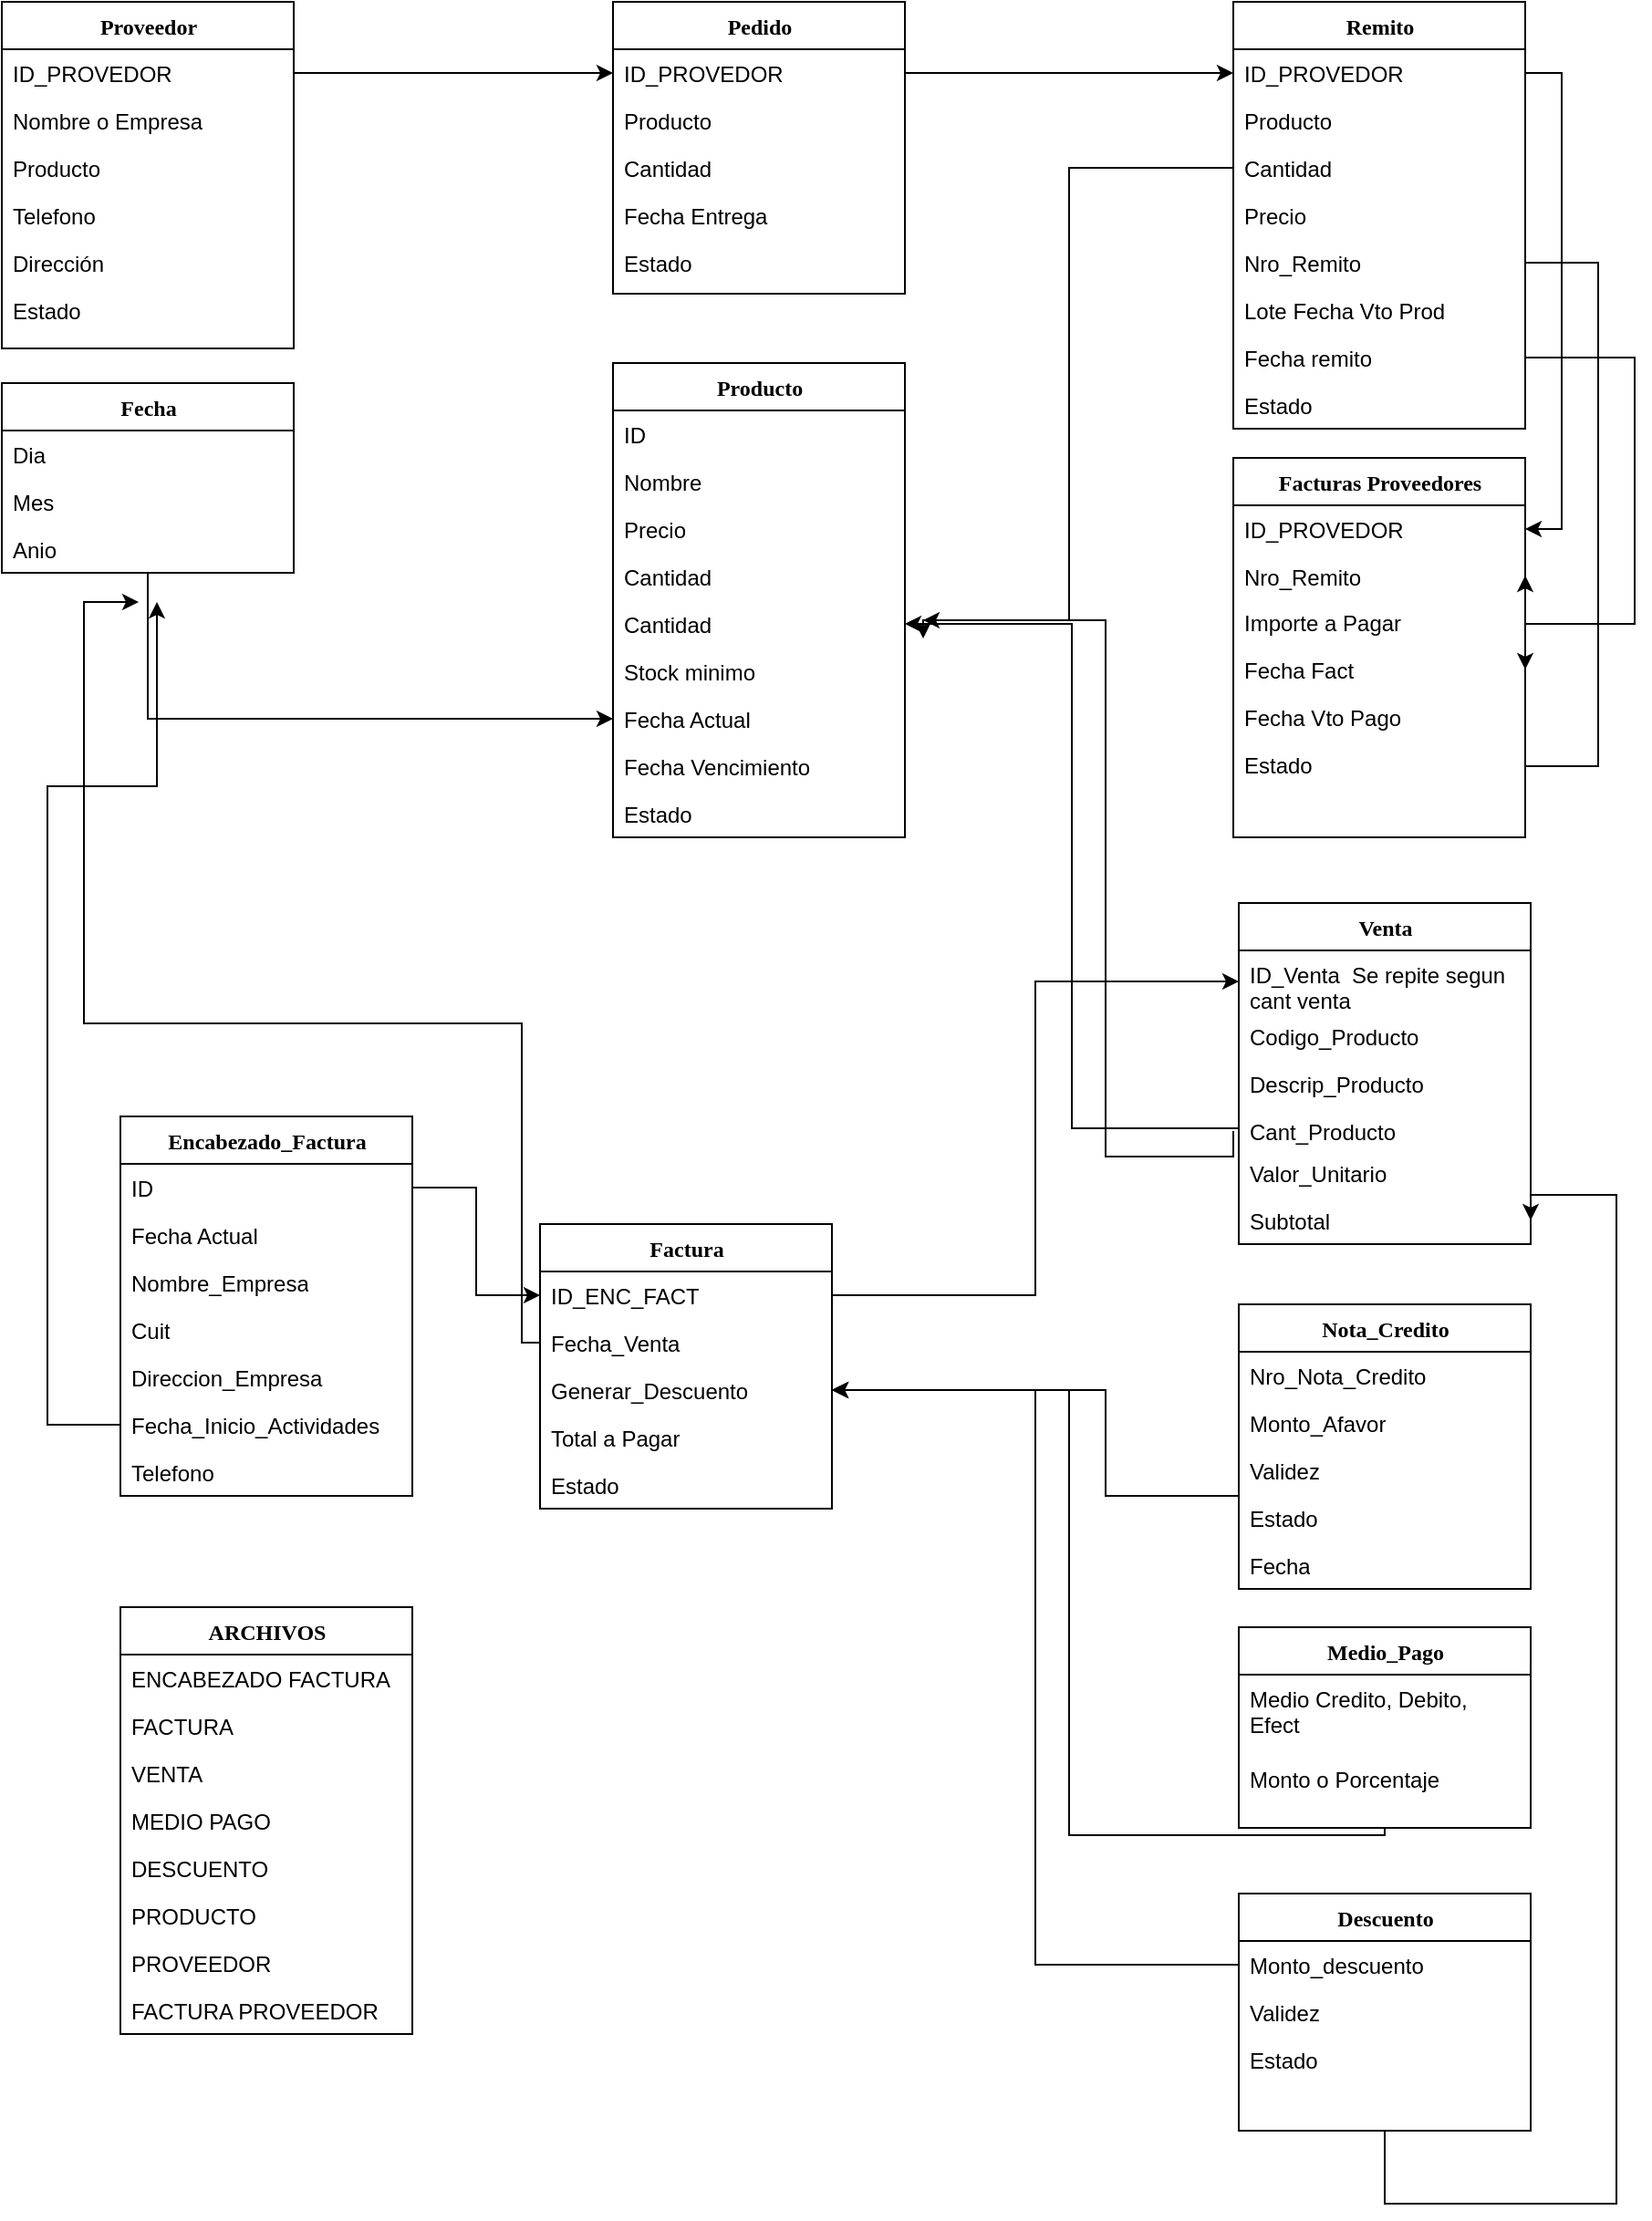 <mxfile version="13.7.8" type="device"><diagram name="Page-1" id="9f46799a-70d6-7492-0946-bef42562c5a5"><mxGraphModel dx="1581" dy="1606" grid="1" gridSize="10" guides="1" tooltips="1" connect="1" arrows="1" fold="1" page="1" pageScale="1" pageWidth="1100" pageHeight="850" background="#ffffff" math="0" shadow="0"><root><mxCell id="0"/><mxCell id="1" parent="0"/><mxCell id="5ATSMkaQj4c0prXv33QN-11" style="edgeStyle=orthogonalEdgeStyle;rounded=0;orthogonalLoop=1;jettySize=auto;html=1;" parent="1" source="78961159f06e98e8-30" target="E1xkY9IaCRlsvTI7fgck-6" edge="1"><mxGeometry relative="1" as="geometry"/></mxCell><mxCell id="5ATSMkaQj4c0prXv33QN-2" style="edgeStyle=orthogonalEdgeStyle;rounded=0;orthogonalLoop=1;jettySize=auto;html=1;entryX=0;entryY=0.5;entryDx=0;entryDy=0;" parent="1" source="78961159f06e98e8-44" target="E1xkY9IaCRlsvTI7fgck-26" edge="1"><mxGeometry relative="1" as="geometry"/></mxCell><mxCell id="78961159f06e98e8-43" value="Encabezado_Factura" style="swimlane;html=1;fontStyle=1;align=center;verticalAlign=top;childLayout=stackLayout;horizontal=1;startSize=26;horizontalStack=0;resizeParent=1;resizeLast=0;collapsible=1;marginBottom=0;swimlaneFillColor=#ffffff;rounded=0;shadow=0;comic=0;labelBackgroundColor=none;strokeWidth=1;fillColor=none;fontFamily=Verdana;fontSize=12" parent="1" vertex="1"><mxGeometry x="190" y="-218" width="160" height="208" as="geometry"/></mxCell><mxCell id="78961159f06e98e8-44" value="ID" style="text;html=1;strokeColor=none;fillColor=none;align=left;verticalAlign=top;spacingLeft=4;spacingRight=4;whiteSpace=wrap;overflow=hidden;rotatable=0;points=[[0,0.5],[1,0.5]];portConstraint=eastwest;" parent="78961159f06e98e8-43" vertex="1"><mxGeometry y="26" width="160" height="26" as="geometry"/></mxCell><mxCell id="E1xkY9IaCRlsvTI7fgck-18" value="Fecha Actual" style="text;html=1;strokeColor=none;fillColor=none;align=left;verticalAlign=top;spacingLeft=4;spacingRight=4;whiteSpace=wrap;overflow=hidden;rotatable=0;points=[[0,0.5],[1,0.5]];portConstraint=eastwest;" parent="78961159f06e98e8-43" vertex="1"><mxGeometry y="52" width="160" height="26" as="geometry"/></mxCell><mxCell id="E1xkY9IaCRlsvTI7fgck-19" value="Nombre_Empresa" style="text;html=1;strokeColor=none;fillColor=none;align=left;verticalAlign=top;spacingLeft=4;spacingRight=4;whiteSpace=wrap;overflow=hidden;rotatable=0;points=[[0,0.5],[1,0.5]];portConstraint=eastwest;" parent="78961159f06e98e8-43" vertex="1"><mxGeometry y="78" width="160" height="26" as="geometry"/></mxCell><mxCell id="E1xkY9IaCRlsvTI7fgck-20" value="Cuit" style="text;html=1;strokeColor=none;fillColor=none;align=left;verticalAlign=top;spacingLeft=4;spacingRight=4;whiteSpace=wrap;overflow=hidden;rotatable=0;points=[[0,0.5],[1,0.5]];portConstraint=eastwest;" parent="78961159f06e98e8-43" vertex="1"><mxGeometry y="104" width="160" height="26" as="geometry"/></mxCell><mxCell id="E1xkY9IaCRlsvTI7fgck-21" value="Direccion_Empresa" style="text;html=1;strokeColor=none;fillColor=none;align=left;verticalAlign=top;spacingLeft=4;spacingRight=4;whiteSpace=wrap;overflow=hidden;rotatable=0;points=[[0,0.5],[1,0.5]];portConstraint=eastwest;" parent="78961159f06e98e8-43" vertex="1"><mxGeometry y="130" width="160" height="26" as="geometry"/></mxCell><mxCell id="E1xkY9IaCRlsvTI7fgck-22" value="Fecha_Inicio_Actividades" style="text;html=1;strokeColor=none;fillColor=none;align=left;verticalAlign=top;spacingLeft=4;spacingRight=4;whiteSpace=wrap;overflow=hidden;rotatable=0;points=[[0,0.5],[1,0.5]];portConstraint=eastwest;" parent="78961159f06e98e8-43" vertex="1"><mxGeometry y="156" width="160" height="26" as="geometry"/></mxCell><mxCell id="E1xkY9IaCRlsvTI7fgck-23" value="Telefono" style="text;html=1;strokeColor=none;fillColor=none;align=left;verticalAlign=top;spacingLeft=4;spacingRight=4;whiteSpace=wrap;overflow=hidden;rotatable=0;points=[[0,0.5],[1,0.5]];portConstraint=eastwest;" parent="78961159f06e98e8-43" vertex="1"><mxGeometry y="182" width="160" height="26" as="geometry"/></mxCell><mxCell id="5ATSMkaQj4c0prXv33QN-12" style="edgeStyle=orthogonalEdgeStyle;rounded=0;orthogonalLoop=1;jettySize=auto;html=1;" parent="1" source="E1xkY9IaCRlsvTI7fgck-26" target="5ATSMkaQj4c0prXv33QN-1" edge="1"><mxGeometry relative="1" as="geometry"/></mxCell><mxCell id="78961159f06e98e8-108" value="Factura" style="swimlane;html=1;fontStyle=1;align=center;verticalAlign=top;childLayout=stackLayout;horizontal=1;startSize=26;horizontalStack=0;resizeParent=1;resizeLast=0;collapsible=1;marginBottom=0;swimlaneFillColor=#ffffff;rounded=0;shadow=0;comic=0;labelBackgroundColor=none;strokeWidth=1;fillColor=none;fontFamily=Verdana;fontSize=12" parent="1" vertex="1"><mxGeometry x="420" y="-159" width="160" height="156" as="geometry"/></mxCell><mxCell id="E1xkY9IaCRlsvTI7fgck-26" value="ID_ENC_FACT" style="text;html=1;strokeColor=none;fillColor=none;align=left;verticalAlign=top;spacingLeft=4;spacingRight=4;whiteSpace=wrap;overflow=hidden;rotatable=0;points=[[0,0.5],[1,0.5]];portConstraint=eastwest;" parent="78961159f06e98e8-108" vertex="1"><mxGeometry y="26" width="160" height="26" as="geometry"/></mxCell><mxCell id="E1xkY9IaCRlsvTI7fgck-36" value="Fecha_Venta" style="text;html=1;strokeColor=none;fillColor=none;align=left;verticalAlign=top;spacingLeft=4;spacingRight=4;whiteSpace=wrap;overflow=hidden;rotatable=0;points=[[0,0.5],[1,0.5]];portConstraint=eastwest;" parent="78961159f06e98e8-108" vertex="1"><mxGeometry y="52" width="160" height="26" as="geometry"/></mxCell><mxCell id="E1xkY9IaCRlsvTI7fgck-37" value="Generar_Descuento&lt;br&gt;" style="text;html=1;strokeColor=none;fillColor=none;align=left;verticalAlign=top;spacingLeft=4;spacingRight=4;whiteSpace=wrap;overflow=hidden;rotatable=0;points=[[0,0.5],[1,0.5]];portConstraint=eastwest;" parent="78961159f06e98e8-108" vertex="1"><mxGeometry y="78" width="160" height="26" as="geometry"/></mxCell><mxCell id="E1xkY9IaCRlsvTI7fgck-38" value="Total a Pagar" style="text;html=1;strokeColor=none;fillColor=none;align=left;verticalAlign=top;spacingLeft=4;spacingRight=4;whiteSpace=wrap;overflow=hidden;rotatable=0;points=[[0,0.5],[1,0.5]];portConstraint=eastwest;" parent="78961159f06e98e8-108" vertex="1"><mxGeometry y="104" width="160" height="26" as="geometry"/></mxCell><mxCell id="x6m0M8zV9WB_cd7APug5-1" value="Estado" style="text;html=1;strokeColor=none;fillColor=none;align=left;verticalAlign=top;spacingLeft=4;spacingRight=4;whiteSpace=wrap;overflow=hidden;rotatable=0;points=[[0,0.5],[1,0.5]];portConstraint=eastwest;" vertex="1" parent="78961159f06e98e8-108"><mxGeometry y="130" width="160" height="26" as="geometry"/></mxCell><mxCell id="5ATSMkaQj4c0prXv33QN-14" style="edgeStyle=orthogonalEdgeStyle;rounded=0;orthogonalLoop=1;jettySize=auto;html=1;entryX=1;entryY=0.5;entryDx=0;entryDy=0;" parent="1" source="78961159f06e98e8-96" target="E1xkY9IaCRlsvTI7fgck-37" edge="1"><mxGeometry relative="1" as="geometry"><Array as="points"><mxPoint x="730" y="-10"/><mxPoint x="730" y="-68"/></Array></mxGeometry></mxCell><mxCell id="5ATSMkaQj4c0prXv33QN-24" style="edgeStyle=orthogonalEdgeStyle;rounded=0;orthogonalLoop=1;jettySize=auto;html=1;entryX=1;entryY=0.5;entryDx=0;entryDy=0;" parent="1" source="5ATSMkaQj4c0prXv33QN-16" target="E1xkY9IaCRlsvTI7fgck-37" edge="1"><mxGeometry relative="1" as="geometry"><mxPoint x="610" y="-9" as="targetPoint"/><Array as="points"><mxPoint x="710" y="176"/><mxPoint x="710" y="-68"/></Array></mxGeometry></mxCell><mxCell id="5ATSMkaQj4c0prXv33QN-25" style="edgeStyle=orthogonalEdgeStyle;rounded=0;orthogonalLoop=1;jettySize=auto;html=1;entryX=1;entryY=0.5;entryDx=0;entryDy=0;" parent="1" source="78961159f06e98e8-83" target="E1xkY9IaCRlsvTI7fgck-37" edge="1"><mxGeometry relative="1" as="geometry"><mxPoint x="610" y="-49" as="targetPoint"/></mxGeometry></mxCell><mxCell id="5ATSMkaQj4c0prXv33QN-4" value="Venta" style="swimlane;html=1;fontStyle=1;align=center;verticalAlign=top;childLayout=stackLayout;horizontal=1;startSize=26;horizontalStack=0;resizeParent=1;resizeLast=0;collapsible=1;marginBottom=0;swimlaneFillColor=#ffffff;rounded=0;shadow=0;comic=0;labelBackgroundColor=none;strokeWidth=1;fillColor=none;fontFamily=Verdana;fontSize=12" parent="1" vertex="1"><mxGeometry x="803" y="-335" width="160" height="187" as="geometry"/></mxCell><mxCell id="5ATSMkaQj4c0prXv33QN-1" value="ID_Venta&amp;nbsp; Se repite segun cant venta" style="text;html=1;strokeColor=none;fillColor=none;align=left;verticalAlign=top;spacingLeft=4;spacingRight=4;whiteSpace=wrap;overflow=hidden;rotatable=0;points=[[0,0.5],[1,0.5]];portConstraint=eastwest;" parent="5ATSMkaQj4c0prXv33QN-4" vertex="1"><mxGeometry y="26" width="160" height="34" as="geometry"/></mxCell><mxCell id="5ATSMkaQj4c0prXv33QN-10" value="Codigo_Producto" style="text;html=1;strokeColor=none;fillColor=none;align=left;verticalAlign=top;spacingLeft=4;spacingRight=4;whiteSpace=wrap;overflow=hidden;rotatable=0;points=[[0,0.5],[1,0.5]];portConstraint=eastwest;" parent="5ATSMkaQj4c0prXv33QN-4" vertex="1"><mxGeometry y="60" width="160" height="26" as="geometry"/></mxCell><mxCell id="5ATSMkaQj4c0prXv33QN-8" value="Descrip_Producto" style="text;html=1;strokeColor=none;fillColor=none;align=left;verticalAlign=top;spacingLeft=4;spacingRight=4;whiteSpace=wrap;overflow=hidden;rotatable=0;points=[[0,0.5],[1,0.5]];portConstraint=eastwest;" parent="5ATSMkaQj4c0prXv33QN-4" vertex="1"><mxGeometry y="86" width="160" height="26" as="geometry"/></mxCell><mxCell id="E1xkY9IaCRlsvTI7fgck-29" value="Cant_Producto" style="text;html=1;strokeColor=none;fillColor=none;align=left;verticalAlign=top;spacingLeft=4;spacingRight=4;whiteSpace=wrap;overflow=hidden;rotatable=0;points=[[0,0.5],[1,0.5]];portConstraint=eastwest;" parent="5ATSMkaQj4c0prXv33QN-4" vertex="1"><mxGeometry y="112" width="160" height="23" as="geometry"/></mxCell><mxCell id="E1xkY9IaCRlsvTI7fgck-30" value="Valor_Unitario" style="text;html=1;strokeColor=none;fillColor=none;align=left;verticalAlign=top;spacingLeft=4;spacingRight=4;whiteSpace=wrap;overflow=hidden;rotatable=0;points=[[0,0.5],[1,0.5]];portConstraint=eastwest;" parent="5ATSMkaQj4c0prXv33QN-4" vertex="1"><mxGeometry y="135" width="160" height="26" as="geometry"/></mxCell><mxCell id="5ATSMkaQj4c0prXv33QN-9" value="Subtotal" style="text;html=1;strokeColor=none;fillColor=none;align=left;verticalAlign=top;spacingLeft=4;spacingRight=4;whiteSpace=wrap;overflow=hidden;rotatable=0;points=[[0,0.5],[1,0.5]];portConstraint=eastwest;" parent="5ATSMkaQj4c0prXv33QN-4" vertex="1"><mxGeometry y="161" width="160" height="26" as="geometry"/></mxCell><mxCell id="5ATSMkaQj4c0prXv33QN-31" style="edgeStyle=orthogonalEdgeStyle;rounded=0;orthogonalLoop=1;jettySize=auto;html=1;entryX=1;entryY=0.5;entryDx=0;entryDy=0;" parent="1" source="78961159f06e98e8-82" target="5ATSMkaQj4c0prXv33QN-9" edge="1"><mxGeometry relative="1" as="geometry"><mxPoint x="1030" y="-240" as="targetPoint"/><Array as="points"><mxPoint x="883" y="378"/><mxPoint x="1010" y="378"/><mxPoint x="1010" y="-175"/><mxPoint x="963" y="-175"/></Array></mxGeometry></mxCell><mxCell id="5ATSMkaQj4c0prXv33QN-27" style="edgeStyle=orthogonalEdgeStyle;rounded=0;orthogonalLoop=1;jettySize=auto;html=1;" parent="1" edge="1"><mxGeometry relative="1" as="geometry"><mxPoint x="630" y="-490" as="targetPoint"/><Array as="points"><mxPoint x="730" y="-196"/><mxPoint x="730" y="-490"/></Array><mxPoint x="800" y="-210" as="sourcePoint"/></mxGeometry></mxCell><mxCell id="5ATSMkaQj4c0prXv33QN-28" style="edgeStyle=orthogonalEdgeStyle;rounded=0;orthogonalLoop=1;jettySize=auto;html=1;" parent="1" source="E1xkY9IaCRlsvTI7fgck-29" target="5ATSMkaQj4c0prXv33QN-26" edge="1"><mxGeometry relative="1" as="geometry"><mxPoint x="690" y="-379" as="targetPoint"/></mxGeometry></mxCell><mxCell id="5ATSMkaQj4c0prXv33QN-29" style="edgeStyle=orthogonalEdgeStyle;rounded=0;orthogonalLoop=1;jettySize=auto;html=1;" parent="1" source="E1xkY9IaCRlsvTI7fgck-22" edge="1"><mxGeometry relative="1" as="geometry"><mxPoint x="210" y="-500" as="targetPoint"/><Array as="points"><mxPoint x="150" y="-49"/><mxPoint x="150" y="-399"/></Array></mxGeometry></mxCell><mxCell id="5ATSMkaQj4c0prXv33QN-30" style="edgeStyle=orthogonalEdgeStyle;rounded=0;orthogonalLoop=1;jettySize=auto;html=1;exitX=0;exitY=0.5;exitDx=0;exitDy=0;" parent="1" source="E1xkY9IaCRlsvTI7fgck-36" edge="1"><mxGeometry relative="1" as="geometry"><mxPoint x="200" y="-500" as="targetPoint"/><mxPoint x="410" y="-94" as="sourcePoint"/><Array as="points"><mxPoint x="410" y="-94"/><mxPoint x="410" y="-269"/><mxPoint x="170" y="-269"/></Array></mxGeometry></mxCell><mxCell id="5ATSMkaQj4c0prXv33QN-33" value="ARCHIVOS" style="swimlane;html=1;fontStyle=1;align=center;verticalAlign=top;childLayout=stackLayout;horizontal=1;startSize=26;horizontalStack=0;resizeParent=1;resizeLast=0;collapsible=1;marginBottom=0;swimlaneFillColor=#ffffff;rounded=0;shadow=0;comic=0;labelBackgroundColor=none;strokeWidth=1;fillColor=none;fontFamily=Verdana;fontSize=12" parent="1" vertex="1"><mxGeometry x="190" y="51" width="160" height="234" as="geometry"/></mxCell><mxCell id="5ATSMkaQj4c0prXv33QN-35" value="ENCABEZADO FACTURA" style="text;html=1;strokeColor=none;fillColor=none;align=left;verticalAlign=top;spacingLeft=4;spacingRight=4;whiteSpace=wrap;overflow=hidden;rotatable=0;points=[[0,0.5],[1,0.5]];portConstraint=eastwest;" parent="5ATSMkaQj4c0prXv33QN-33" vertex="1"><mxGeometry y="26" width="160" height="26" as="geometry"/></mxCell><mxCell id="5ATSMkaQj4c0prXv33QN-36" value="FACTURA" style="text;html=1;strokeColor=none;fillColor=none;align=left;verticalAlign=top;spacingLeft=4;spacingRight=4;whiteSpace=wrap;overflow=hidden;rotatable=0;points=[[0,0.5],[1,0.5]];portConstraint=eastwest;" parent="5ATSMkaQj4c0prXv33QN-33" vertex="1"><mxGeometry y="52" width="160" height="26" as="geometry"/></mxCell><mxCell id="5ATSMkaQj4c0prXv33QN-37" value="VENTA" style="text;html=1;strokeColor=none;fillColor=none;align=left;verticalAlign=top;spacingLeft=4;spacingRight=4;whiteSpace=wrap;overflow=hidden;rotatable=0;points=[[0,0.5],[1,0.5]];portConstraint=eastwest;" parent="5ATSMkaQj4c0prXv33QN-33" vertex="1"><mxGeometry y="78" width="160" height="26" as="geometry"/></mxCell><mxCell id="5ATSMkaQj4c0prXv33QN-38" value="MEDIO PAGO" style="text;html=1;strokeColor=none;fillColor=none;align=left;verticalAlign=top;spacingLeft=4;spacingRight=4;whiteSpace=wrap;overflow=hidden;rotatable=0;points=[[0,0.5],[1,0.5]];portConstraint=eastwest;" parent="5ATSMkaQj4c0prXv33QN-33" vertex="1"><mxGeometry y="104" width="160" height="26" as="geometry"/></mxCell><mxCell id="5ATSMkaQj4c0prXv33QN-39" value="DESCUENTO" style="text;html=1;strokeColor=none;fillColor=none;align=left;verticalAlign=top;spacingLeft=4;spacingRight=4;whiteSpace=wrap;overflow=hidden;rotatable=0;points=[[0,0.5],[1,0.5]];portConstraint=eastwest;" parent="5ATSMkaQj4c0prXv33QN-33" vertex="1"><mxGeometry y="130" width="160" height="26" as="geometry"/></mxCell><mxCell id="5ATSMkaQj4c0prXv33QN-40" value="PRODUCTO" style="text;html=1;strokeColor=none;fillColor=none;align=left;verticalAlign=top;spacingLeft=4;spacingRight=4;whiteSpace=wrap;overflow=hidden;rotatable=0;points=[[0,0.5],[1,0.5]];portConstraint=eastwest;" parent="5ATSMkaQj4c0prXv33QN-33" vertex="1"><mxGeometry y="156" width="160" height="26" as="geometry"/></mxCell><mxCell id="5ATSMkaQj4c0prXv33QN-49" value="PROVEEDOR" style="text;html=1;strokeColor=none;fillColor=none;align=left;verticalAlign=top;spacingLeft=4;spacingRight=4;whiteSpace=wrap;overflow=hidden;rotatable=0;points=[[0,0.5],[1,0.5]];portConstraint=eastwest;" parent="5ATSMkaQj4c0prXv33QN-33" vertex="1"><mxGeometry y="182" width="160" height="26" as="geometry"/></mxCell><mxCell id="5ATSMkaQj4c0prXv33QN-92" value="FACTURA PROVEEDOR" style="text;html=1;strokeColor=none;fillColor=none;align=left;verticalAlign=top;spacingLeft=4;spacingRight=4;whiteSpace=wrap;overflow=hidden;rotatable=0;points=[[0,0.5],[1,0.5]];portConstraint=eastwest;" parent="5ATSMkaQj4c0prXv33QN-33" vertex="1"><mxGeometry y="208" width="160" height="26" as="geometry"/></mxCell><mxCell id="78961159f06e98e8-95" value="Nota_Credito" style="swimlane;html=1;fontStyle=1;align=center;verticalAlign=top;childLayout=stackLayout;horizontal=1;startSize=26;horizontalStack=0;resizeParent=1;resizeLast=0;collapsible=1;marginBottom=0;swimlaneFillColor=#ffffff;rounded=0;shadow=0;comic=0;labelBackgroundColor=none;strokeWidth=1;fillColor=none;fontFamily=Verdana;fontSize=12" parent="1" vertex="1"><mxGeometry x="803" y="-115" width="160" height="156" as="geometry"/></mxCell><mxCell id="78961159f06e98e8-96" value="Nro_Nota_Credito" style="text;html=1;strokeColor=none;fillColor=none;align=left;verticalAlign=top;spacingLeft=4;spacingRight=4;whiteSpace=wrap;overflow=hidden;rotatable=0;points=[[0,0.5],[1,0.5]];portConstraint=eastwest;" parent="78961159f06e98e8-95" vertex="1"><mxGeometry y="26" width="160" height="26" as="geometry"/></mxCell><mxCell id="5ATSMkaQj4c0prXv33QN-13" value="Monto_Afavor" style="text;html=1;strokeColor=none;fillColor=none;align=left;verticalAlign=top;spacingLeft=4;spacingRight=4;whiteSpace=wrap;overflow=hidden;rotatable=0;points=[[0,0.5],[1,0.5]];portConstraint=eastwest;" parent="78961159f06e98e8-95" vertex="1"><mxGeometry y="52" width="160" height="26" as="geometry"/></mxCell><mxCell id="78961159f06e98e8-97" value="Validez" style="text;html=1;strokeColor=none;fillColor=none;align=left;verticalAlign=top;spacingLeft=4;spacingRight=4;whiteSpace=wrap;overflow=hidden;rotatable=0;points=[[0,0.5],[1,0.5]];portConstraint=eastwest;" parent="78961159f06e98e8-95" vertex="1"><mxGeometry y="78" width="160" height="26" as="geometry"/></mxCell><mxCell id="78961159f06e98e8-98" value="Estado" style="text;html=1;strokeColor=none;fillColor=none;align=left;verticalAlign=top;spacingLeft=4;spacingRight=4;whiteSpace=wrap;overflow=hidden;rotatable=0;points=[[0,0.5],[1,0.5]];portConstraint=eastwest;" parent="78961159f06e98e8-95" vertex="1"><mxGeometry y="104" width="160" height="26" as="geometry"/></mxCell><mxCell id="5ATSMkaQj4c0prXv33QN-41" value="Fecha" style="text;html=1;strokeColor=none;fillColor=none;align=left;verticalAlign=top;spacingLeft=4;spacingRight=4;whiteSpace=wrap;overflow=hidden;rotatable=0;points=[[0,0.5],[1,0.5]];portConstraint=eastwest;" parent="78961159f06e98e8-95" vertex="1"><mxGeometry y="130" width="160" height="26" as="geometry"/></mxCell><mxCell id="5ATSMkaQj4c0prXv33QN-15" value="Medio_Pago" style="swimlane;html=1;fontStyle=1;align=center;verticalAlign=top;childLayout=stackLayout;horizontal=1;startSize=26;horizontalStack=0;resizeParent=1;resizeLast=0;collapsible=1;marginBottom=0;swimlaneFillColor=#ffffff;rounded=0;shadow=0;comic=0;labelBackgroundColor=none;strokeWidth=1;fillColor=none;fontFamily=Verdana;fontSize=12" parent="1" vertex="1"><mxGeometry x="803" y="62" width="160" height="110" as="geometry"/></mxCell><mxCell id="5ATSMkaQj4c0prXv33QN-16" value="Medio Credito, Debito, Efect" style="text;html=1;strokeColor=none;fillColor=none;align=left;verticalAlign=top;spacingLeft=4;spacingRight=4;whiteSpace=wrap;overflow=hidden;rotatable=0;points=[[0,0.5],[1,0.5]];portConstraint=eastwest;" parent="5ATSMkaQj4c0prXv33QN-15" vertex="1"><mxGeometry y="26" width="160" height="44" as="geometry"/></mxCell><mxCell id="5ATSMkaQj4c0prXv33QN-17" value="Monto o Porcentaje" style="text;html=1;strokeColor=none;fillColor=none;align=left;verticalAlign=top;spacingLeft=4;spacingRight=4;whiteSpace=wrap;overflow=hidden;rotatable=0;points=[[0,0.5],[1,0.5]];portConstraint=eastwest;" parent="5ATSMkaQj4c0prXv33QN-15" vertex="1"><mxGeometry y="70" width="160" height="26" as="geometry"/></mxCell><mxCell id="78961159f06e98e8-82" value="Descuento" style="swimlane;html=1;fontStyle=1;align=center;verticalAlign=top;childLayout=stackLayout;horizontal=1;startSize=26;horizontalStack=0;resizeParent=1;resizeLast=0;collapsible=1;marginBottom=0;swimlaneFillColor=#ffffff;rounded=0;shadow=0;comic=0;labelBackgroundColor=none;strokeWidth=1;fillColor=none;fontFamily=Verdana;fontSize=12" parent="1" vertex="1"><mxGeometry x="803" y="208" width="160" height="130" as="geometry"/></mxCell><mxCell id="78961159f06e98e8-83" value="Monto_descuento" style="text;html=1;strokeColor=none;fillColor=none;align=left;verticalAlign=top;spacingLeft=4;spacingRight=4;whiteSpace=wrap;overflow=hidden;rotatable=0;points=[[0,0.5],[1,0.5]];portConstraint=eastwest;" parent="78961159f06e98e8-82" vertex="1"><mxGeometry y="26" width="160" height="26" as="geometry"/></mxCell><mxCell id="78961159f06e98e8-84" value="Validez" style="text;html=1;strokeColor=none;fillColor=none;align=left;verticalAlign=top;spacingLeft=4;spacingRight=4;whiteSpace=wrap;overflow=hidden;rotatable=0;points=[[0,0.5],[1,0.5]];portConstraint=eastwest;" parent="78961159f06e98e8-82" vertex="1"><mxGeometry y="52" width="160" height="26" as="geometry"/></mxCell><mxCell id="78961159f06e98e8-85" value="Estado" style="text;html=1;strokeColor=none;fillColor=none;align=left;verticalAlign=top;spacingLeft=4;spacingRight=4;whiteSpace=wrap;overflow=hidden;rotatable=0;points=[[0,0.5],[1,0.5]];portConstraint=eastwest;" parent="78961159f06e98e8-82" vertex="1"><mxGeometry y="78" width="160" height="26" as="geometry"/></mxCell><mxCell id="78961159f06e98e8-86" value="" style="text;html=1;strokeColor=none;fillColor=none;align=left;verticalAlign=top;spacingLeft=4;spacingRight=4;whiteSpace=wrap;overflow=hidden;rotatable=0;points=[[0,0.5],[1,0.5]];portConstraint=eastwest;" parent="78961159f06e98e8-82" vertex="1"><mxGeometry y="104" width="160" height="26" as="geometry"/></mxCell><mxCell id="5ATSMkaQj4c0prXv33QN-60" value="Facturas Proveedores" style="swimlane;html=1;fontStyle=1;align=center;verticalAlign=top;childLayout=stackLayout;horizontal=1;startSize=26;horizontalStack=0;resizeParent=1;resizeLast=0;collapsible=1;marginBottom=0;swimlaneFillColor=#ffffff;rounded=0;shadow=0;comic=0;labelBackgroundColor=none;strokeWidth=1;fillColor=none;fontFamily=Verdana;fontSize=12" parent="1" vertex="1"><mxGeometry x="800" y="-579" width="160" height="208" as="geometry"/></mxCell><mxCell id="5ATSMkaQj4c0prXv33QN-61" value="ID_PROVEDOR" style="text;html=1;strokeColor=none;fillColor=none;align=left;verticalAlign=top;spacingLeft=4;spacingRight=4;whiteSpace=wrap;overflow=hidden;rotatable=0;points=[[0,0.5],[1,0.5]];portConstraint=eastwest;" parent="5ATSMkaQj4c0prXv33QN-60" vertex="1"><mxGeometry y="26" width="160" height="26" as="geometry"/></mxCell><mxCell id="5ATSMkaQj4c0prXv33QN-91" value="Nro_Remito" style="text;html=1;strokeColor=none;fillColor=none;align=left;verticalAlign=top;spacingLeft=4;spacingRight=4;whiteSpace=wrap;overflow=hidden;rotatable=0;points=[[0,0.5],[1,0.5]];portConstraint=eastwest;" parent="5ATSMkaQj4c0prXv33QN-60" vertex="1"><mxGeometry y="52" width="160" height="25" as="geometry"/></mxCell><mxCell id="5ATSMkaQj4c0prXv33QN-62" value="Importe a Pagar" style="text;html=1;strokeColor=none;fillColor=none;align=left;verticalAlign=top;spacingLeft=4;spacingRight=4;whiteSpace=wrap;overflow=hidden;rotatable=0;points=[[0,0.5],[1,0.5]];portConstraint=eastwest;" parent="5ATSMkaQj4c0prXv33QN-60" vertex="1"><mxGeometry y="77" width="160" height="26" as="geometry"/></mxCell><mxCell id="5ATSMkaQj4c0prXv33QN-63" value="Fecha Fact" style="text;html=1;strokeColor=none;fillColor=none;align=left;verticalAlign=top;spacingLeft=4;spacingRight=4;whiteSpace=wrap;overflow=hidden;rotatable=0;points=[[0,0.5],[1,0.5]];portConstraint=eastwest;" parent="5ATSMkaQj4c0prXv33QN-60" vertex="1"><mxGeometry y="103" width="160" height="26" as="geometry"/></mxCell><mxCell id="5ATSMkaQj4c0prXv33QN-75" value="Fecha Vto Pago" style="text;html=1;strokeColor=none;fillColor=none;align=left;verticalAlign=top;spacingLeft=4;spacingRight=4;whiteSpace=wrap;overflow=hidden;rotatable=0;points=[[0,0.5],[1,0.5]];portConstraint=eastwest;" parent="5ATSMkaQj4c0prXv33QN-60" vertex="1"><mxGeometry y="129" width="160" height="26" as="geometry"/></mxCell><mxCell id="5ATSMkaQj4c0prXv33QN-66" value="Estado" style="text;html=1;strokeColor=none;fillColor=none;align=left;verticalAlign=top;spacingLeft=4;spacingRight=4;whiteSpace=wrap;overflow=hidden;rotatable=0;points=[[0,0.5],[1,0.5]];portConstraint=eastwest;" parent="5ATSMkaQj4c0prXv33QN-60" vertex="1"><mxGeometry y="155" width="160" height="26" as="geometry"/></mxCell><mxCell id="5ATSMkaQj4c0prXv33QN-50" value="Proveedor" style="swimlane;html=1;fontStyle=1;align=center;verticalAlign=top;childLayout=stackLayout;horizontal=1;startSize=26;horizontalStack=0;resizeParent=1;resizeLast=0;collapsible=1;marginBottom=0;swimlaneFillColor=#ffffff;rounded=0;shadow=0;comic=0;labelBackgroundColor=none;strokeWidth=1;fillColor=none;fontFamily=Verdana;fontSize=12" parent="1" vertex="1"><mxGeometry x="125" y="-829" width="160" height="190" as="geometry"/></mxCell><mxCell id="5ATSMkaQj4c0prXv33QN-51" value="ID_PROVEDOR" style="text;html=1;strokeColor=none;fillColor=none;align=left;verticalAlign=top;spacingLeft=4;spacingRight=4;whiteSpace=wrap;overflow=hidden;rotatable=0;points=[[0,0.5],[1,0.5]];portConstraint=eastwest;" parent="5ATSMkaQj4c0prXv33QN-50" vertex="1"><mxGeometry y="26" width="160" height="26" as="geometry"/></mxCell><mxCell id="5ATSMkaQj4c0prXv33QN-52" value="Nombre o Empresa" style="text;html=1;strokeColor=none;fillColor=none;align=left;verticalAlign=top;spacingLeft=4;spacingRight=4;whiteSpace=wrap;overflow=hidden;rotatable=0;points=[[0,0.5],[1,0.5]];portConstraint=eastwest;" parent="5ATSMkaQj4c0prXv33QN-50" vertex="1"><mxGeometry y="52" width="160" height="26" as="geometry"/></mxCell><mxCell id="5ATSMkaQj4c0prXv33QN-53" value="Producto" style="text;html=1;strokeColor=none;fillColor=none;align=left;verticalAlign=top;spacingLeft=4;spacingRight=4;whiteSpace=wrap;overflow=hidden;rotatable=0;points=[[0,0.5],[1,0.5]];portConstraint=eastwest;" parent="5ATSMkaQj4c0prXv33QN-50" vertex="1"><mxGeometry y="78" width="160" height="26" as="geometry"/></mxCell><mxCell id="5ATSMkaQj4c0prXv33QN-54" value="Telefono" style="text;html=1;strokeColor=none;fillColor=none;align=left;verticalAlign=top;spacingLeft=4;spacingRight=4;whiteSpace=wrap;overflow=hidden;rotatable=0;points=[[0,0.5],[1,0.5]];portConstraint=eastwest;" parent="5ATSMkaQj4c0prXv33QN-50" vertex="1"><mxGeometry y="104" width="160" height="26" as="geometry"/></mxCell><mxCell id="5ATSMkaQj4c0prXv33QN-55" value="Dirección" style="text;html=1;strokeColor=none;fillColor=none;align=left;verticalAlign=top;spacingLeft=4;spacingRight=4;whiteSpace=wrap;overflow=hidden;rotatable=0;points=[[0,0.5],[1,0.5]];portConstraint=eastwest;" parent="5ATSMkaQj4c0prXv33QN-50" vertex="1"><mxGeometry y="130" width="160" height="26" as="geometry"/></mxCell><mxCell id="5ATSMkaQj4c0prXv33QN-59" value="Estado" style="text;html=1;strokeColor=none;fillColor=none;align=left;verticalAlign=top;spacingLeft=4;spacingRight=4;whiteSpace=wrap;overflow=hidden;rotatable=0;points=[[0,0.5],[1,0.5]];portConstraint=eastwest;" parent="5ATSMkaQj4c0prXv33QN-50" vertex="1"><mxGeometry y="156" width="160" height="26" as="geometry"/></mxCell><mxCell id="5ATSMkaQj4c0prXv33QN-76" value="Pedido" style="swimlane;html=1;fontStyle=1;align=center;verticalAlign=top;childLayout=stackLayout;horizontal=1;startSize=26;horizontalStack=0;resizeParent=1;resizeLast=0;collapsible=1;marginBottom=0;swimlaneFillColor=#ffffff;rounded=0;shadow=0;comic=0;labelBackgroundColor=none;strokeWidth=1;fillColor=none;fontFamily=Verdana;fontSize=12" parent="1" vertex="1"><mxGeometry x="460" y="-829" width="160" height="160" as="geometry"/></mxCell><mxCell id="5ATSMkaQj4c0prXv33QN-77" value="ID_PROVEDOR" style="text;html=1;strokeColor=none;fillColor=none;align=left;verticalAlign=top;spacingLeft=4;spacingRight=4;whiteSpace=wrap;overflow=hidden;rotatable=0;points=[[0,0.5],[1,0.5]];portConstraint=eastwest;" parent="5ATSMkaQj4c0prXv33QN-76" vertex="1"><mxGeometry y="26" width="160" height="26" as="geometry"/></mxCell><mxCell id="5ATSMkaQj4c0prXv33QN-78" value="Producto" style="text;html=1;strokeColor=none;fillColor=none;align=left;verticalAlign=top;spacingLeft=4;spacingRight=4;whiteSpace=wrap;overflow=hidden;rotatable=0;points=[[0,0.5],[1,0.5]];portConstraint=eastwest;" parent="5ATSMkaQj4c0prXv33QN-76" vertex="1"><mxGeometry y="52" width="160" height="26" as="geometry"/></mxCell><mxCell id="5ATSMkaQj4c0prXv33QN-79" value="Cantidad" style="text;html=1;strokeColor=none;fillColor=none;align=left;verticalAlign=top;spacingLeft=4;spacingRight=4;whiteSpace=wrap;overflow=hidden;rotatable=0;points=[[0,0.5],[1,0.5]];portConstraint=eastwest;" parent="5ATSMkaQj4c0prXv33QN-76" vertex="1"><mxGeometry y="78" width="160" height="26" as="geometry"/></mxCell><mxCell id="5ATSMkaQj4c0prXv33QN-82" value="Fecha Entrega" style="text;html=1;strokeColor=none;fillColor=none;align=left;verticalAlign=top;spacingLeft=4;spacingRight=4;whiteSpace=wrap;overflow=hidden;rotatable=0;points=[[0,0.5],[1,0.5]];portConstraint=eastwest;" parent="5ATSMkaQj4c0prXv33QN-76" vertex="1"><mxGeometry y="104" width="160" height="26" as="geometry"/></mxCell><mxCell id="5ATSMkaQj4c0prXv33QN-83" value="Estado" style="text;html=1;strokeColor=none;fillColor=none;align=left;verticalAlign=top;spacingLeft=4;spacingRight=4;whiteSpace=wrap;overflow=hidden;rotatable=0;points=[[0,0.5],[1,0.5]];portConstraint=eastwest;" parent="5ATSMkaQj4c0prXv33QN-76" vertex="1"><mxGeometry y="130" width="160" height="26" as="geometry"/></mxCell><mxCell id="5ATSMkaQj4c0prXv33QN-67" value="Remito" style="swimlane;html=1;fontStyle=1;align=center;verticalAlign=top;childLayout=stackLayout;horizontal=1;startSize=26;horizontalStack=0;resizeParent=1;resizeLast=0;collapsible=1;marginBottom=0;swimlaneFillColor=#ffffff;rounded=0;shadow=0;comic=0;labelBackgroundColor=none;strokeWidth=1;fillColor=none;fontFamily=Verdana;fontSize=12" parent="1" vertex="1"><mxGeometry x="800" y="-829" width="160" height="234" as="geometry"/></mxCell><mxCell id="5ATSMkaQj4c0prXv33QN-68" value="ID_PROVEDOR" style="text;html=1;strokeColor=none;fillColor=none;align=left;verticalAlign=top;spacingLeft=4;spacingRight=4;whiteSpace=wrap;overflow=hidden;rotatable=0;points=[[0,0.5],[1,0.5]];portConstraint=eastwest;" parent="5ATSMkaQj4c0prXv33QN-67" vertex="1"><mxGeometry y="26" width="160" height="26" as="geometry"/></mxCell><mxCell id="5ATSMkaQj4c0prXv33QN-69" value="Producto" style="text;html=1;strokeColor=none;fillColor=none;align=left;verticalAlign=top;spacingLeft=4;spacingRight=4;whiteSpace=wrap;overflow=hidden;rotatable=0;points=[[0,0.5],[1,0.5]];portConstraint=eastwest;" parent="5ATSMkaQj4c0prXv33QN-67" vertex="1"><mxGeometry y="52" width="160" height="26" as="geometry"/></mxCell><mxCell id="5ATSMkaQj4c0prXv33QN-70" value="Cantidad" style="text;html=1;strokeColor=none;fillColor=none;align=left;verticalAlign=top;spacingLeft=4;spacingRight=4;whiteSpace=wrap;overflow=hidden;rotatable=0;points=[[0,0.5],[1,0.5]];portConstraint=eastwest;" parent="5ATSMkaQj4c0prXv33QN-67" vertex="1"><mxGeometry y="78" width="160" height="26" as="geometry"/></mxCell><mxCell id="5ATSMkaQj4c0prXv33QN-71" value="Precio" style="text;html=1;strokeColor=none;fillColor=none;align=left;verticalAlign=top;spacingLeft=4;spacingRight=4;whiteSpace=wrap;overflow=hidden;rotatable=0;points=[[0,0.5],[1,0.5]];portConstraint=eastwest;" parent="5ATSMkaQj4c0prXv33QN-67" vertex="1"><mxGeometry y="104" width="160" height="26" as="geometry"/></mxCell><mxCell id="5ATSMkaQj4c0prXv33QN-72" value="Nro_Remito" style="text;html=1;strokeColor=none;fillColor=none;align=left;verticalAlign=top;spacingLeft=4;spacingRight=4;whiteSpace=wrap;overflow=hidden;rotatable=0;points=[[0,0.5],[1,0.5]];portConstraint=eastwest;" parent="5ATSMkaQj4c0prXv33QN-67" vertex="1"><mxGeometry y="130" width="160" height="26" as="geometry"/></mxCell><mxCell id="5ATSMkaQj4c0prXv33QN-73" value="Lote Fecha Vto Prod" style="text;html=1;strokeColor=none;fillColor=none;align=left;verticalAlign=top;spacingLeft=4;spacingRight=4;whiteSpace=wrap;overflow=hidden;rotatable=0;points=[[0,0.5],[1,0.5]];portConstraint=eastwest;" parent="5ATSMkaQj4c0prXv33QN-67" vertex="1"><mxGeometry y="156" width="160" height="26" as="geometry"/></mxCell><mxCell id="5ATSMkaQj4c0prXv33QN-89" value="Fecha remito" style="text;html=1;strokeColor=none;fillColor=none;align=left;verticalAlign=top;spacingLeft=4;spacingRight=4;whiteSpace=wrap;overflow=hidden;rotatable=0;points=[[0,0.5],[1,0.5]];portConstraint=eastwest;" parent="5ATSMkaQj4c0prXv33QN-67" vertex="1"><mxGeometry y="182" width="160" height="26" as="geometry"/></mxCell><mxCell id="5ATSMkaQj4c0prXv33QN-74" value="Estado" style="text;html=1;strokeColor=none;fillColor=none;align=left;verticalAlign=top;spacingLeft=4;spacingRight=4;whiteSpace=wrap;overflow=hidden;rotatable=0;points=[[0,0.5],[1,0.5]];portConstraint=eastwest;" parent="5ATSMkaQj4c0prXv33QN-67" vertex="1"><mxGeometry y="208" width="160" height="26" as="geometry"/></mxCell><mxCell id="5ATSMkaQj4c0prXv33QN-84" style="edgeStyle=orthogonalEdgeStyle;rounded=0;orthogonalLoop=1;jettySize=auto;html=1;entryX=0;entryY=0.5;entryDx=0;entryDy=0;" parent="1" source="5ATSMkaQj4c0prXv33QN-51" target="5ATSMkaQj4c0prXv33QN-77" edge="1"><mxGeometry relative="1" as="geometry"/></mxCell><mxCell id="5ATSMkaQj4c0prXv33QN-85" style="edgeStyle=orthogonalEdgeStyle;rounded=0;orthogonalLoop=1;jettySize=auto;html=1;entryX=0;entryY=0.5;entryDx=0;entryDy=0;" parent="1" source="5ATSMkaQj4c0prXv33QN-77" target="5ATSMkaQj4c0prXv33QN-68" edge="1"><mxGeometry relative="1" as="geometry"/></mxCell><mxCell id="5ATSMkaQj4c0prXv33QN-86" style="edgeStyle=orthogonalEdgeStyle;rounded=0;orthogonalLoop=1;jettySize=auto;html=1;" parent="1" source="5ATSMkaQj4c0prXv33QN-68" target="5ATSMkaQj4c0prXv33QN-61" edge="1"><mxGeometry relative="1" as="geometry"><Array as="points"><mxPoint x="980" y="-790"/><mxPoint x="980" y="-540"/></Array></mxGeometry></mxCell><mxCell id="5ATSMkaQj4c0prXv33QN-87" style="edgeStyle=orthogonalEdgeStyle;rounded=0;orthogonalLoop=1;jettySize=auto;html=1;" parent="1" source="5ATSMkaQj4c0prXv33QN-70" edge="1"><mxGeometry relative="1" as="geometry"><mxPoint x="630" y="-480" as="targetPoint"/><Array as="points"><mxPoint x="710" y="-738"/><mxPoint x="710" y="-490"/><mxPoint x="630" y="-490"/></Array></mxGeometry></mxCell><mxCell id="5ATSMkaQj4c0prXv33QN-88" style="edgeStyle=orthogonalEdgeStyle;rounded=0;orthogonalLoop=1;jettySize=auto;html=1;entryX=1;entryY=0.5;entryDx=0;entryDy=0;" parent="1" source="5ATSMkaQj4c0prXv33QN-72" target="5ATSMkaQj4c0prXv33QN-91" edge="1"><mxGeometry relative="1" as="geometry"><mxPoint x="1000" y="-419" as="targetPoint"/><Array as="points"><mxPoint x="1000" y="-686"/><mxPoint x="1000" y="-410"/></Array></mxGeometry></mxCell><mxCell id="5ATSMkaQj4c0prXv33QN-90" style="edgeStyle=orthogonalEdgeStyle;rounded=0;orthogonalLoop=1;jettySize=auto;html=1;entryX=1;entryY=0.5;entryDx=0;entryDy=0;" parent="1" source="5ATSMkaQj4c0prXv33QN-89" target="5ATSMkaQj4c0prXv33QN-63" edge="1"><mxGeometry relative="1" as="geometry"><mxPoint x="970" y="-488" as="targetPoint"/><Array as="points"><mxPoint x="1020" y="-634"/><mxPoint x="1020" y="-488"/></Array></mxGeometry></mxCell><mxCell id="78961159f06e98e8-30" value="Fecha" style="swimlane;html=1;fontStyle=1;align=center;verticalAlign=top;childLayout=stackLayout;horizontal=1;startSize=26;horizontalStack=0;resizeParent=1;resizeLast=0;collapsible=1;marginBottom=0;swimlaneFillColor=#ffffff;rounded=0;shadow=0;comic=0;labelBackgroundColor=none;strokeWidth=1;fillColor=none;fontFamily=Verdana;fontSize=12" parent="1" vertex="1"><mxGeometry x="125" y="-620" width="160" height="104" as="geometry"/></mxCell><mxCell id="78961159f06e98e8-34" value="Dia" style="text;html=1;strokeColor=none;fillColor=none;align=left;verticalAlign=top;spacingLeft=4;spacingRight=4;whiteSpace=wrap;overflow=hidden;rotatable=0;points=[[0,0.5],[1,0.5]];portConstraint=eastwest;" parent="78961159f06e98e8-30" vertex="1"><mxGeometry y="26" width="160" height="26" as="geometry"/></mxCell><mxCell id="78961159f06e98e8-36" value="Mes" style="text;html=1;strokeColor=none;fillColor=none;align=left;verticalAlign=top;spacingLeft=4;spacingRight=4;whiteSpace=wrap;overflow=hidden;rotatable=0;points=[[0,0.5],[1,0.5]];portConstraint=eastwest;" parent="78961159f06e98e8-30" vertex="1"><mxGeometry y="52" width="160" height="26" as="geometry"/></mxCell><mxCell id="78961159f06e98e8-37" value="Anio" style="text;html=1;strokeColor=none;fillColor=none;align=left;verticalAlign=top;spacingLeft=4;spacingRight=4;whiteSpace=wrap;overflow=hidden;rotatable=0;points=[[0,0.5],[1,0.5]];portConstraint=eastwest;" parent="78961159f06e98e8-30" vertex="1"><mxGeometry y="78" width="160" height="26" as="geometry"/></mxCell><mxCell id="78961159f06e98e8-17" value="Producto" style="swimlane;html=1;fontStyle=1;align=center;verticalAlign=top;childLayout=stackLayout;horizontal=1;startSize=26;horizontalStack=0;resizeParent=1;resizeLast=0;collapsible=1;marginBottom=0;swimlaneFillColor=#ffffff;rounded=0;shadow=0;comic=0;labelBackgroundColor=none;strokeWidth=1;fillColor=none;fontFamily=Verdana;fontSize=12" parent="1" vertex="1"><mxGeometry x="460" y="-631" width="160" height="260" as="geometry"/></mxCell><mxCell id="78961159f06e98e8-21" value="ID" style="text;html=1;strokeColor=none;fillColor=none;align=left;verticalAlign=top;spacingLeft=4;spacingRight=4;whiteSpace=wrap;overflow=hidden;rotatable=0;points=[[0,0.5],[1,0.5]];portConstraint=eastwest;" parent="78961159f06e98e8-17" vertex="1"><mxGeometry y="26" width="160" height="26" as="geometry"/></mxCell><mxCell id="78961159f06e98e8-23" value="Nombre" style="text;html=1;strokeColor=none;fillColor=none;align=left;verticalAlign=top;spacingLeft=4;spacingRight=4;whiteSpace=wrap;overflow=hidden;rotatable=0;points=[[0,0.5],[1,0.5]];portConstraint=eastwest;" parent="78961159f06e98e8-17" vertex="1"><mxGeometry y="52" width="160" height="26" as="geometry"/></mxCell><mxCell id="78961159f06e98e8-25" value="Precio" style="text;html=1;strokeColor=none;fillColor=none;align=left;verticalAlign=top;spacingLeft=4;spacingRight=4;whiteSpace=wrap;overflow=hidden;rotatable=0;points=[[0,0.5],[1,0.5]];portConstraint=eastwest;" parent="78961159f06e98e8-17" vertex="1"><mxGeometry y="78" width="160" height="26" as="geometry"/></mxCell><mxCell id="78961159f06e98e8-26" value="Cantidad" style="text;html=1;strokeColor=none;fillColor=none;align=left;verticalAlign=top;spacingLeft=4;spacingRight=4;whiteSpace=wrap;overflow=hidden;rotatable=0;points=[[0,0.5],[1,0.5]];portConstraint=eastwest;" parent="78961159f06e98e8-17" vertex="1"><mxGeometry y="104" width="160" height="26" as="geometry"/></mxCell><mxCell id="5ATSMkaQj4c0prXv33QN-26" value="Cantidad" style="text;html=1;strokeColor=none;fillColor=none;align=left;verticalAlign=top;spacingLeft=4;spacingRight=4;whiteSpace=wrap;overflow=hidden;rotatable=0;points=[[0,0.5],[1,0.5]];portConstraint=eastwest;" parent="78961159f06e98e8-17" vertex="1"><mxGeometry y="130" width="160" height="26" as="geometry"/></mxCell><mxCell id="78961159f06e98e8-24" value="Stock minimo" style="text;html=1;strokeColor=none;fillColor=none;align=left;verticalAlign=top;spacingLeft=4;spacingRight=4;whiteSpace=wrap;overflow=hidden;rotatable=0;points=[[0,0.5],[1,0.5]];portConstraint=eastwest;" parent="78961159f06e98e8-17" vertex="1"><mxGeometry y="156" width="160" height="26" as="geometry"/></mxCell><mxCell id="E1xkY9IaCRlsvTI7fgck-6" value="Fecha Actual" style="text;html=1;strokeColor=none;fillColor=none;align=left;verticalAlign=top;spacingLeft=4;spacingRight=4;whiteSpace=wrap;overflow=hidden;rotatable=0;points=[[0,0.5],[1,0.5]];portConstraint=eastwest;" parent="78961159f06e98e8-17" vertex="1"><mxGeometry y="182" width="160" height="26" as="geometry"/></mxCell><mxCell id="E1xkY9IaCRlsvTI7fgck-8" value="Fecha Vencimiento" style="text;html=1;strokeColor=none;fillColor=none;align=left;verticalAlign=top;spacingLeft=4;spacingRight=4;whiteSpace=wrap;overflow=hidden;rotatable=0;points=[[0,0.5],[1,0.5]];portConstraint=eastwest;" parent="78961159f06e98e8-17" vertex="1"><mxGeometry y="208" width="160" height="26" as="geometry"/></mxCell><mxCell id="E1xkY9IaCRlsvTI7fgck-11" value="Estado" style="text;html=1;strokeColor=none;fillColor=none;align=left;verticalAlign=top;spacingLeft=4;spacingRight=4;whiteSpace=wrap;overflow=hidden;rotatable=0;points=[[0,0.5],[1,0.5]];portConstraint=eastwest;" parent="78961159f06e98e8-17" vertex="1"><mxGeometry y="234" width="160" height="26" as="geometry"/></mxCell></root></mxGraphModel></diagram></mxfile>